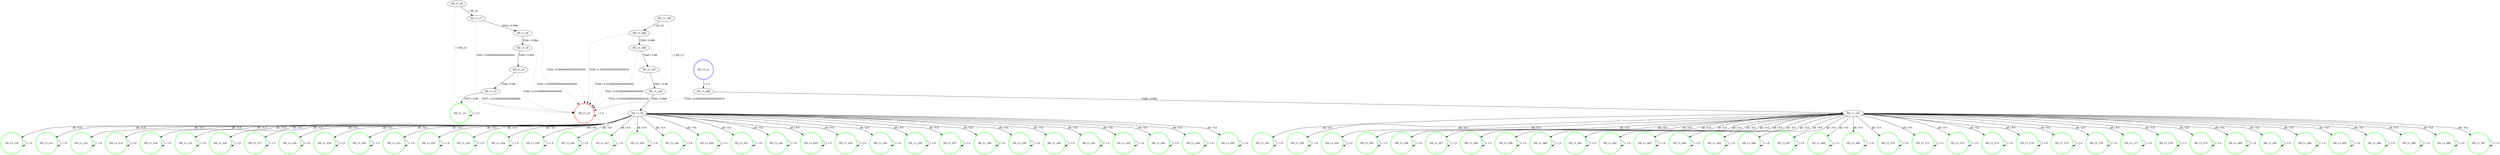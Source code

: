 digraph graphname {
SD_11_s0 [label="SD_11_s0",color=red,shape=doublecircle ];
SD_11_s1 [label="SD_11_s1",color=blue,shape=doublecircle ];
SD_11_s2 [label="SD_11_s2",color=green,shape=doublecircle ];
SD_11_s3 [label="SD_11_s3" ];
SD_11_s4 [label="SD_11_s4" ];
SD_11_s5 [label="SD_11_s5" ];
SD_11_s6 [label="SD_11_s6" ];
SD_11_s7 [label="SD_11_s7" ];
SD_11_s8 [label="SD_11_s8" ];
SD_11_s9 [label="SD_11_s9" ];
SD_11_s10 [label="SD_11_s10",color=green,shape=doublecircle ];
SD_11_s11 [label="SD_11_s11",color=green,shape=doublecircle ];
SD_11_s12 [label="SD_11_s12",color=green,shape=doublecircle ];
SD_11_s13 [label="SD_11_s13",color=green,shape=doublecircle ];
SD_11_s14 [label="SD_11_s14",color=green,shape=doublecircle ];
SD_11_s15 [label="SD_11_s15",color=green,shape=doublecircle ];
SD_11_s16 [label="SD_11_s16",color=green,shape=doublecircle ];
SD_11_s17 [label="SD_11_s17",color=green,shape=doublecircle ];
SD_11_s18 [label="SD_11_s18",color=green,shape=doublecircle ];
SD_11_s19 [label="SD_11_s19",color=green,shape=doublecircle ];
SD_11_s20 [label="SD_11_s20",color=green,shape=doublecircle ];
SD_11_s21 [label="SD_11_s21",color=green,shape=doublecircle ];
SD_11_s22 [label="SD_11_s22",color=green,shape=doublecircle ];
SD_11_s23 [label="SD_11_s23",color=green,shape=doublecircle ];
SD_11_s24 [label="SD_11_s24",color=green,shape=doublecircle ];
SD_11_s25 [label="SD_11_s25",color=green,shape=doublecircle ];
SD_11_s26 [label="SD_11_s26",color=green,shape=doublecircle ];
SD_11_s27 [label="SD_11_s27",color=green,shape=doublecircle ];
SD_11_s28 [label="SD_11_s28",color=green,shape=doublecircle ];
SD_11_s29 [label="SD_11_s29",color=green,shape=doublecircle ];
SD_11_s30 [label="SD_11_s30",color=green,shape=doublecircle ];
SD_11_s31 [label="SD_11_s31",color=green,shape=doublecircle ];
SD_11_s32 [label="SD_11_s32",color=green,shape=doublecircle ];
SD_11_s33 [label="SD_11_s33",color=green,shape=doublecircle ];
SD_11_s34 [label="SD_11_s34",color=green,shape=doublecircle ];
SD_11_s35 [label="SD_11_s35",color=green,shape=doublecircle ];
SD_11_s36 [label="SD_11_s36",color=green,shape=doublecircle ];
SD_11_s37 [label="SD_11_s37",color=green,shape=doublecircle ];
SD_11_s38 [label="SD_11_s38",color=green,shape=doublecircle ];
SD_11_s39 [label="SD_11_s39",color=green,shape=doublecircle ];
SD_11_s40 [label="SD_11_s40",color=green,shape=doublecircle ];
SD_11_s41 [label="SD_11_s41",color=green,shape=doublecircle ];
SD_11_s42 [label="SD_11_s42",color=green,shape=doublecircle ];
SD_11_s43 [label="SD_11_s43",color=green,shape=doublecircle ];
SD_11_s44 [label="SD_11_s44",color=green,shape=doublecircle ];
SD_11_s45 [label="SD_11_s45",color=green,shape=doublecircle ];
SD_11_s46 [label="SD_11_s46" ];
SD_11_s47 [label="SD_11_s47" ];
SD_11_s48 [label="SD_11_s48" ];
SD_11_s49 [label="SD_11_s49" ];
SD_11_s50 [label="SD_11_s50" ];
SD_11_s51 [label="SD_11_s51" ];
SD_11_s52 [label="SD_11_s52",color=green,shape=doublecircle ];
SD_11_s53 [label="SD_11_s53",color=green,shape=doublecircle ];
SD_11_s54 [label="SD_11_s54",color=green,shape=doublecircle ];
SD_11_s55 [label="SD_11_s55",color=green,shape=doublecircle ];
SD_11_s56 [label="SD_11_s56",color=green,shape=doublecircle ];
SD_11_s57 [label="SD_11_s57",color=green,shape=doublecircle ];
SD_11_s58 [label="SD_11_s58",color=green,shape=doublecircle ];
SD_11_s59 [label="SD_11_s59",color=green,shape=doublecircle ];
SD_11_s60 [label="SD_11_s60",color=green,shape=doublecircle ];
SD_11_s61 [label="SD_11_s61",color=green,shape=doublecircle ];
SD_11_s62 [label="SD_11_s62",color=green,shape=doublecircle ];
SD_11_s63 [label="SD_11_s63",color=green,shape=doublecircle ];
SD_11_s64 [label="SD_11_s64",color=green,shape=doublecircle ];
SD_11_s65 [label="SD_11_s65",color=green,shape=doublecircle ];
SD_11_s66 [label="SD_11_s66",color=green,shape=doublecircle ];
SD_11_s67 [label="SD_11_s67",color=green,shape=doublecircle ];
SD_11_s68 [label="SD_11_s68",color=green,shape=doublecircle ];
SD_11_s69 [label="SD_11_s69",color=green,shape=doublecircle ];
SD_11_s70 [label="SD_11_s70",color=green,shape=doublecircle ];
SD_11_s71 [label="SD_11_s71",color=green,shape=doublecircle ];
SD_11_s72 [label="SD_11_s72",color=green,shape=doublecircle ];
SD_11_s73 [label="SD_11_s73",color=green,shape=doublecircle ];
SD_11_s74 [label="SD_11_s74",color=green,shape=doublecircle ];
SD_11_s75 [label="SD_11_s75",color=green,shape=doublecircle ];
SD_11_s76 [label="SD_11_s76",color=green,shape=doublecircle ];
SD_11_s77 [label="SD_11_s77",color=green,shape=doublecircle ];
SD_11_s78 [label="SD_11_s78",color=green,shape=doublecircle ];
SD_11_s79 [label="SD_11_s79",color=green,shape=doublecircle ];
SD_11_s80 [label="SD_11_s80",color=green,shape=doublecircle ];
SD_11_s81 [label="SD_11_s81",color=green,shape=doublecircle ];
SD_11_s82 [label="SD_11_s82",color=green,shape=doublecircle ];
SD_11_s83 [label="SD_11_s83",color=green,shape=doublecircle ];
SD_11_s84 [label="SD_11_s84",color=green,shape=doublecircle ];
SD_11_s85 [label="SD_11_s85",color=green,shape=doublecircle ];
SD_11_s86 [label="SD_11_s86",color=green,shape=doublecircle ];
SD_11_s87 [label="SD_11_s87",color=green,shape=doublecircle ];
SD_11_s88 [label="SD_11_s88" ];
SD_11_s0 -> SD_11_s0 [label=" / 1.0", style=dotted];
SD_11_s1 -> SD_11_s88 [label=" / 1.0"];
SD_11_s2 -> SD_11_s2 [label=" / 1.0"];
SD_11_s3 -> SD_11_s2 [label="T347 / 0.99"];
SD_11_s3 -> SD_11_s0 [label="T347 / 0.010000000000000009", style=dotted];
SD_11_s4 -> SD_11_s3 [label="T346 / 0.99"];
SD_11_s4 -> SD_11_s0 [label="T346 / 0.010000000000000009", style=dotted];
SD_11_s5 -> SD_11_s4 [label="T345 / 0.995"];
SD_11_s5 -> SD_11_s0 [label="T345 / 0.0050000000000000044", style=dotted];
SD_11_s6 -> SD_11_s5 [label="T344 / 0.994"];
SD_11_s6 -> SD_11_s0 [label="T344 / 0.006000000000000005", style=dotted];
SD_11_s7 -> SD_11_s6 [label="T343 / 0.994"];
SD_11_s7 -> SD_11_s0 [label="T343 / 0.006000000000000005", style=dotted];
SD_11_s8 -> SD_11_s7 [label=" / SD_12"];
SD_11_s8 -> SD_11_s0 [label=" / 1-SD_12", style=dotted];
SD_11_s9 -> SD_11_s10 [label="alt / 0.0"];
SD_11_s9 -> SD_11_s11 [label="alt / 0.0"];
SD_11_s9 -> SD_11_s12 [label="alt / 0.0"];
SD_11_s9 -> SD_11_s13 [label="alt / 0.0"];
SD_11_s9 -> SD_11_s14 [label="alt / 0.0"];
SD_11_s9 -> SD_11_s15 [label="alt / 0.0"];
SD_11_s9 -> SD_11_s16 [label="alt / 0.0"];
SD_11_s9 -> SD_11_s17 [label="alt / 0.0"];
SD_11_s9 -> SD_11_s18 [label="alt / 0.0"];
SD_11_s9 -> SD_11_s19 [label="alt / 0.0"];
SD_11_s9 -> SD_11_s20 [label="alt / 0.0"];
SD_11_s9 -> SD_11_s21 [label="alt / 0.0"];
SD_11_s9 -> SD_11_s22 [label="alt / 0.0"];
SD_11_s9 -> SD_11_s23 [label="alt / 0.0"];
SD_11_s9 -> SD_11_s24 [label="alt / 0.0"];
SD_11_s9 -> SD_11_s25 [label="alt / 0.0"];
SD_11_s9 -> SD_11_s26 [label="alt / 0.0"];
SD_11_s9 -> SD_11_s27 [label="alt / 0.0"];
SD_11_s9 -> SD_11_s28 [label="alt / 0.0"];
SD_11_s9 -> SD_11_s29 [label="alt / 0.0"];
SD_11_s9 -> SD_11_s30 [label="alt / 0.0"];
SD_11_s9 -> SD_11_s31 [label="alt / 0.0"];
SD_11_s9 -> SD_11_s32 [label="alt / 0.0"];
SD_11_s9 -> SD_11_s33 [label="alt / 0.0"];
SD_11_s9 -> SD_11_s34 [label="alt / 0.0"];
SD_11_s9 -> SD_11_s35 [label="alt / 0.0"];
SD_11_s9 -> SD_11_s36 [label="alt / 0.0"];
SD_11_s9 -> SD_11_s37 [label="alt / 0.0"];
SD_11_s9 -> SD_11_s38 [label="alt / 0.0"];
SD_11_s9 -> SD_11_s39 [label="alt / 0.0"];
SD_11_s9 -> SD_11_s40 [label="alt / 0.0"];
SD_11_s9 -> SD_11_s41 [label="alt / 0.0"];
SD_11_s9 -> SD_11_s42 [label="alt / 0.0"];
SD_11_s9 -> SD_11_s43 [label="alt / 0.0"];
SD_11_s9 -> SD_11_s44 [label="alt / 0.0"];
SD_11_s9 -> SD_11_s45 [label="alt / 0.0"];
SD_11_s10 -> SD_11_s10 [label=" / 1.0"];
SD_11_s11 -> SD_11_s11 [label=" / 1.0"];
SD_11_s12 -> SD_11_s12 [label=" / 1.0"];
SD_11_s13 -> SD_11_s13 [label=" / 1.0"];
SD_11_s14 -> SD_11_s14 [label=" / 1.0"];
SD_11_s15 -> SD_11_s15 [label=" / 1.0"];
SD_11_s16 -> SD_11_s16 [label=" / 1.0"];
SD_11_s17 -> SD_11_s17 [label=" / 1.0"];
SD_11_s18 -> SD_11_s18 [label=" / 1.0"];
SD_11_s19 -> SD_11_s19 [label=" / 1.0"];
SD_11_s20 -> SD_11_s20 [label=" / 1.0"];
SD_11_s21 -> SD_11_s21 [label=" / 1.0"];
SD_11_s22 -> SD_11_s22 [label=" / 1.0"];
SD_11_s23 -> SD_11_s23 [label=" / 1.0"];
SD_11_s24 -> SD_11_s24 [label=" / 1.0"];
SD_11_s25 -> SD_11_s25 [label=" / 1.0"];
SD_11_s26 -> SD_11_s26 [label=" / 1.0"];
SD_11_s27 -> SD_11_s27 [label=" / 1.0"];
SD_11_s28 -> SD_11_s28 [label=" / 1.0"];
SD_11_s29 -> SD_11_s29 [label=" / 1.0"];
SD_11_s30 -> SD_11_s30 [label=" / 1.0"];
SD_11_s31 -> SD_11_s31 [label=" / 1.0"];
SD_11_s32 -> SD_11_s32 [label=" / 1.0"];
SD_11_s33 -> SD_11_s33 [label=" / 1.0"];
SD_11_s34 -> SD_11_s34 [label=" / 1.0"];
SD_11_s35 -> SD_11_s35 [label=" / 1.0"];
SD_11_s36 -> SD_11_s36 [label=" / 1.0"];
SD_11_s37 -> SD_11_s37 [label=" / 1.0"];
SD_11_s38 -> SD_11_s38 [label=" / 1.0"];
SD_11_s39 -> SD_11_s39 [label=" / 1.0"];
SD_11_s40 -> SD_11_s40 [label=" / 1.0"];
SD_11_s41 -> SD_11_s41 [label=" / 1.0"];
SD_11_s42 -> SD_11_s42 [label=" / 1.0"];
SD_11_s43 -> SD_11_s43 [label=" / 1.0"];
SD_11_s44 -> SD_11_s44 [label=" / 1.0"];
SD_11_s45 -> SD_11_s45 [label=" / 1.0"];
SD_11_s46 -> SD_11_s9 [label="T342 / 0.998"];
SD_11_s46 -> SD_11_s0 [label="T342 / 0.0020000000000000018", style=dotted];
SD_11_s47 -> SD_11_s46 [label="T341 / 0.99"];
SD_11_s47 -> SD_11_s0 [label="T341 / 0.010000000000000009", style=dotted];
SD_11_s48 -> SD_11_s47 [label="T340 / 0.99"];
SD_11_s48 -> SD_11_s0 [label="T340 / 0.010000000000000009", style=dotted];
SD_11_s49 -> SD_11_s48 [label="T339 / 0.998"];
SD_11_s49 -> SD_11_s0 [label="T339 / 0.0020000000000000018", style=dotted];
SD_11_s50 -> SD_11_s49 [label=" / SD_13"];
SD_11_s50 -> SD_11_s0 [label=" / 1-SD_13", style=dotted];
SD_11_s51 -> SD_11_s52 [label="alt / 0.0"];
SD_11_s51 -> SD_11_s53 [label="alt / 0.0"];
SD_11_s51 -> SD_11_s54 [label="alt / 0.0"];
SD_11_s51 -> SD_11_s55 [label="alt / 0.0"];
SD_11_s51 -> SD_11_s56 [label="alt / 0.0"];
SD_11_s51 -> SD_11_s57 [label="alt / 0.0"];
SD_11_s51 -> SD_11_s58 [label="alt / 0.0"];
SD_11_s51 -> SD_11_s59 [label="alt / 0.0"];
SD_11_s51 -> SD_11_s60 [label="alt / 0.0"];
SD_11_s51 -> SD_11_s61 [label="alt / 0.0"];
SD_11_s51 -> SD_11_s62 [label="alt / 0.0"];
SD_11_s51 -> SD_11_s63 [label="alt / 0.0"];
SD_11_s51 -> SD_11_s64 [label="alt / 0.0"];
SD_11_s51 -> SD_11_s65 [label="alt / 0.0"];
SD_11_s51 -> SD_11_s66 [label="alt / 0.0"];
SD_11_s51 -> SD_11_s67 [label="alt / 0.0"];
SD_11_s51 -> SD_11_s68 [label="alt / 0.0"];
SD_11_s51 -> SD_11_s69 [label="alt / 0.0"];
SD_11_s51 -> SD_11_s70 [label="alt / 0.0"];
SD_11_s51 -> SD_11_s71 [label="alt / 0.0"];
SD_11_s51 -> SD_11_s72 [label="alt / 0.0"];
SD_11_s51 -> SD_11_s73 [label="alt / 0.0"];
SD_11_s51 -> SD_11_s74 [label="alt / 0.0"];
SD_11_s51 -> SD_11_s75 [label="alt / 0.0"];
SD_11_s51 -> SD_11_s76 [label="alt / 0.0"];
SD_11_s51 -> SD_11_s77 [label="alt / 0.0"];
SD_11_s51 -> SD_11_s78 [label="alt / 0.0"];
SD_11_s51 -> SD_11_s79 [label="alt / 0.0"];
SD_11_s51 -> SD_11_s80 [label="alt / 0.0"];
SD_11_s51 -> SD_11_s81 [label="alt / 0.0"];
SD_11_s51 -> SD_11_s82 [label="alt / 0.0"];
SD_11_s51 -> SD_11_s83 [label="alt / 0.0"];
SD_11_s51 -> SD_11_s84 [label="alt / 0.0"];
SD_11_s51 -> SD_11_s85 [label="alt / 0.0"];
SD_11_s51 -> SD_11_s86 [label="alt / 0.0"];
SD_11_s51 -> SD_11_s87 [label="alt / 0.0"];
SD_11_s52 -> SD_11_s52 [label=" / 1.0"];
SD_11_s53 -> SD_11_s53 [label=" / 1.0"];
SD_11_s54 -> SD_11_s54 [label=" / 1.0"];
SD_11_s55 -> SD_11_s55 [label=" / 1.0"];
SD_11_s56 -> SD_11_s56 [label=" / 1.0"];
SD_11_s57 -> SD_11_s57 [label=" / 1.0"];
SD_11_s58 -> SD_11_s58 [label=" / 1.0"];
SD_11_s59 -> SD_11_s59 [label=" / 1.0"];
SD_11_s60 -> SD_11_s60 [label=" / 1.0"];
SD_11_s61 -> SD_11_s61 [label=" / 1.0"];
SD_11_s62 -> SD_11_s62 [label=" / 1.0"];
SD_11_s63 -> SD_11_s63 [label=" / 1.0"];
SD_11_s64 -> SD_11_s64 [label=" / 1.0"];
SD_11_s65 -> SD_11_s65 [label=" / 1.0"];
SD_11_s66 -> SD_11_s66 [label=" / 1.0"];
SD_11_s67 -> SD_11_s67 [label=" / 1.0"];
SD_11_s68 -> SD_11_s68 [label=" / 1.0"];
SD_11_s69 -> SD_11_s69 [label=" / 1.0"];
SD_11_s70 -> SD_11_s70 [label=" / 1.0"];
SD_11_s71 -> SD_11_s71 [label=" / 1.0"];
SD_11_s72 -> SD_11_s72 [label=" / 1.0"];
SD_11_s73 -> SD_11_s73 [label=" / 1.0"];
SD_11_s74 -> SD_11_s74 [label=" / 1.0"];
SD_11_s75 -> SD_11_s75 [label=" / 1.0"];
SD_11_s76 -> SD_11_s76 [label=" / 1.0"];
SD_11_s77 -> SD_11_s77 [label=" / 1.0"];
SD_11_s78 -> SD_11_s78 [label=" / 1.0"];
SD_11_s79 -> SD_11_s79 [label=" / 1.0"];
SD_11_s80 -> SD_11_s80 [label=" / 1.0"];
SD_11_s81 -> SD_11_s81 [label=" / 1.0"];
SD_11_s82 -> SD_11_s82 [label=" / 1.0"];
SD_11_s83 -> SD_11_s83 [label=" / 1.0"];
SD_11_s84 -> SD_11_s84 [label=" / 1.0"];
SD_11_s85 -> SD_11_s85 [label=" / 1.0"];
SD_11_s86 -> SD_11_s86 [label=" / 1.0"];
SD_11_s87 -> SD_11_s87 [label=" / 1.0"];
SD_11_s88 -> SD_11_s51 [label="T338 / 0.998"];
SD_11_s88 -> SD_11_s0 [label="T338 / 0.0020000000000000018", style=dotted];
}
